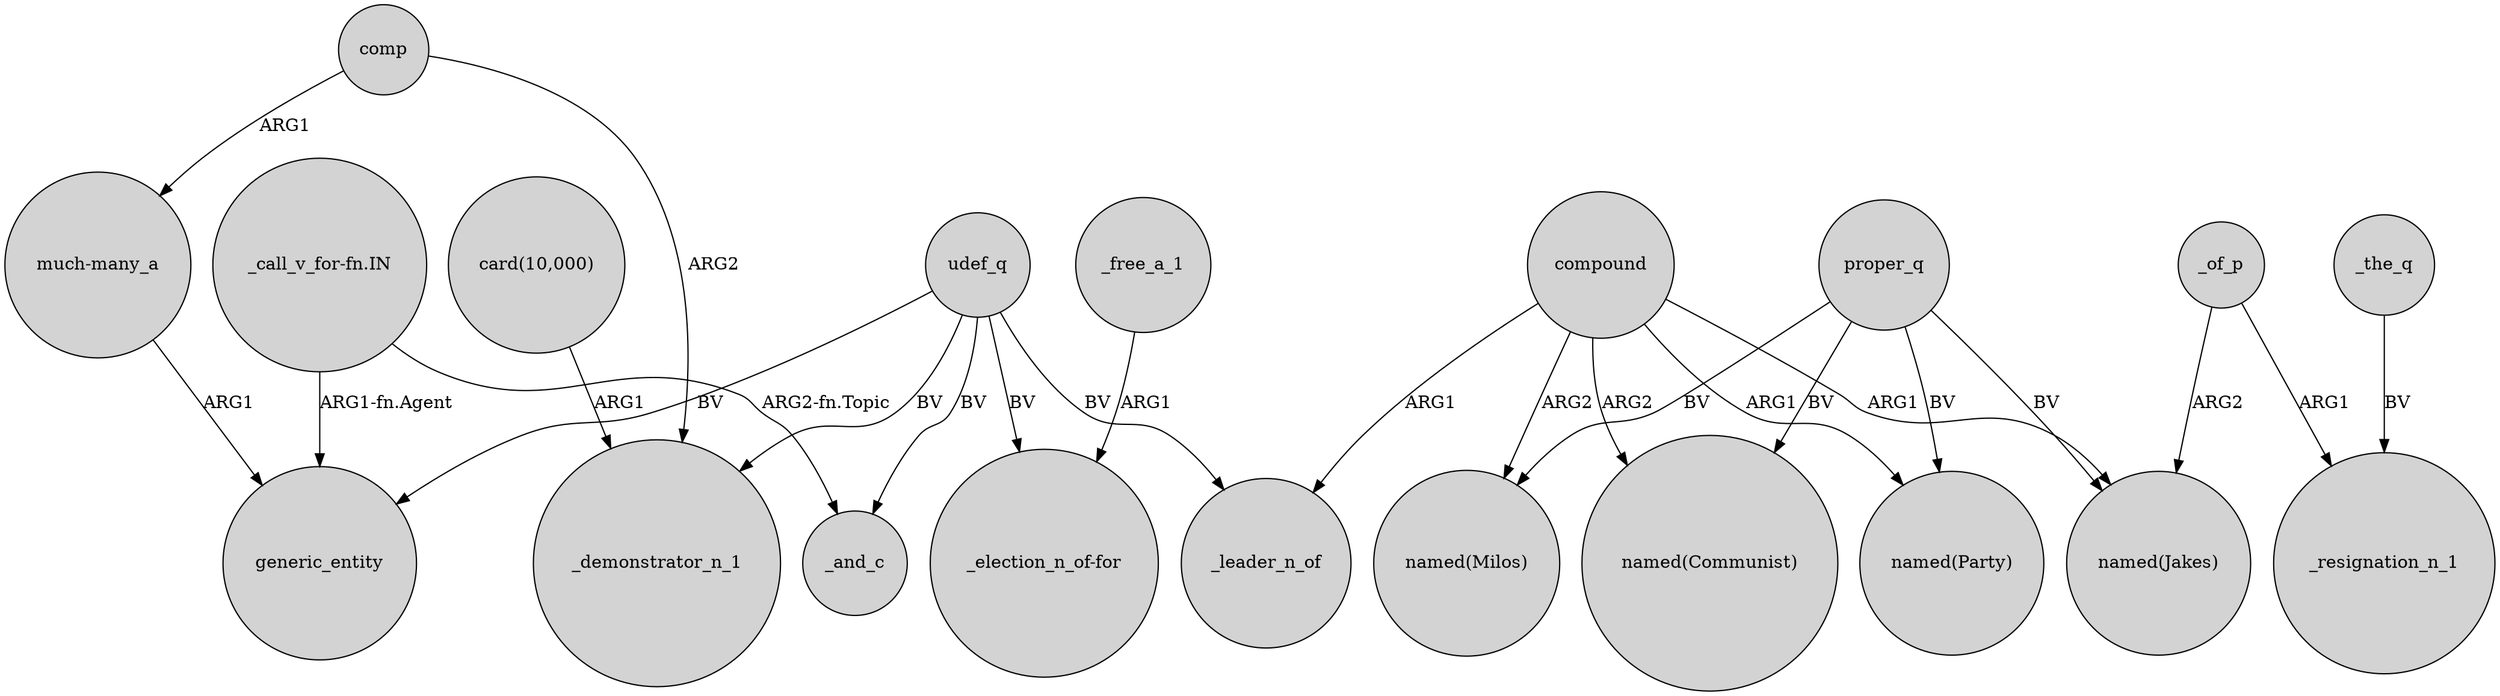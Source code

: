 digraph {
	node [shape=circle style=filled]
	udef_q -> generic_entity [label=BV]
	udef_q -> "_election_n_of-for" [label=BV]
	"much-many_a" -> generic_entity [label=ARG1]
	proper_q -> "named(Milos)" [label=BV]
	compound -> _leader_n_of [label=ARG1]
	udef_q -> _demonstrator_n_1 [label=BV]
	comp -> _demonstrator_n_1 [label=ARG2]
	proper_q -> "named(Communist)" [label=BV]
	_the_q -> _resignation_n_1 [label=BV]
	compound -> "named(Party)" [label=ARG1]
	_free_a_1 -> "_election_n_of-for" [label=ARG1]
	comp -> "much-many_a" [label=ARG1]
	compound -> "named(Milos)" [label=ARG2]
	"card(10,000)" -> _demonstrator_n_1 [label=ARG1]
	"_call_v_for-fn.IN" -> generic_entity [label="ARG1-fn.Agent"]
	_of_p -> _resignation_n_1 [label=ARG1]
	"_call_v_for-fn.IN" -> _and_c [label="ARG2-fn.Topic"]
	compound -> "named(Communist)" [label=ARG2]
	_of_p -> "named(Jakes)" [label=ARG2]
	proper_q -> "named(Party)" [label=BV]
	udef_q -> _and_c [label=BV]
	udef_q -> _leader_n_of [label=BV]
	compound -> "named(Jakes)" [label=ARG1]
	proper_q -> "named(Jakes)" [label=BV]
}
